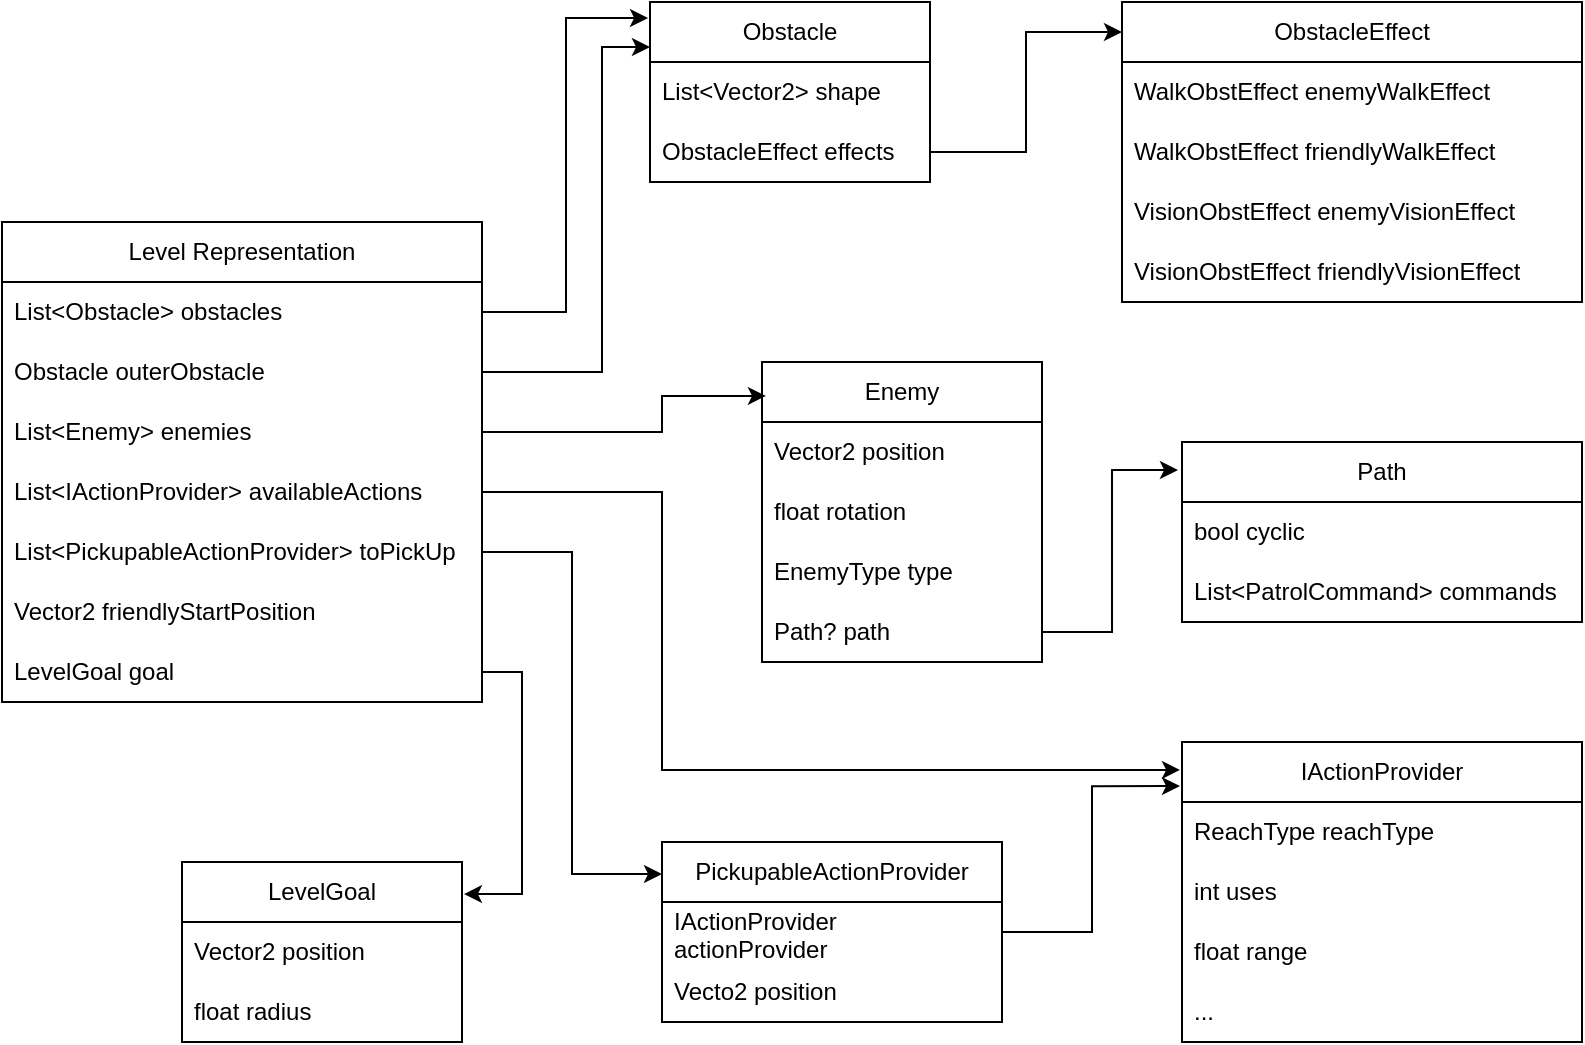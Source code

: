 <mxfile version="24.6.4" type="device">
  <diagram id="C5RBs43oDa-KdzZeNtuy" name="Page-1">
    <mxGraphModel dx="1050" dy="537" grid="1" gridSize="10" guides="1" tooltips="1" connect="1" arrows="1" fold="1" page="1" pageScale="1" pageWidth="827" pageHeight="1169" math="0" shadow="0">
      <root>
        <mxCell id="WIyWlLk6GJQsqaUBKTNV-0" />
        <mxCell id="WIyWlLk6GJQsqaUBKTNV-1" parent="WIyWlLk6GJQsqaUBKTNV-0" />
        <mxCell id="CH2AoGR6poK6SbCuufYO-9" value="Level Representation" style="swimlane;fontStyle=0;childLayout=stackLayout;horizontal=1;startSize=30;horizontalStack=0;resizeParent=1;resizeParentMax=0;resizeLast=0;collapsible=1;marginBottom=0;whiteSpace=wrap;html=1;" vertex="1" parent="WIyWlLk6GJQsqaUBKTNV-1">
          <mxGeometry x="20" y="150" width="240" height="240" as="geometry" />
        </mxCell>
        <mxCell id="CH2AoGR6poK6SbCuufYO-10" value="List&amp;lt;Obstacle&amp;gt; obstacles" style="text;strokeColor=none;fillColor=none;align=left;verticalAlign=middle;spacingLeft=4;spacingRight=4;overflow=hidden;points=[[0,0.5],[1,0.5]];portConstraint=eastwest;rotatable=0;whiteSpace=wrap;html=1;" vertex="1" parent="CH2AoGR6poK6SbCuufYO-9">
          <mxGeometry y="30" width="240" height="30" as="geometry" />
        </mxCell>
        <mxCell id="CH2AoGR6poK6SbCuufYO-11" value="Obstacle outerObstacle" style="text;strokeColor=none;fillColor=none;align=left;verticalAlign=middle;spacingLeft=4;spacingRight=4;overflow=hidden;points=[[0,0.5],[1,0.5]];portConstraint=eastwest;rotatable=0;whiteSpace=wrap;html=1;" vertex="1" parent="CH2AoGR6poK6SbCuufYO-9">
          <mxGeometry y="60" width="240" height="30" as="geometry" />
        </mxCell>
        <mxCell id="CH2AoGR6poK6SbCuufYO-14" value="List&amp;lt;Enemy&amp;gt; enemies" style="text;strokeColor=none;fillColor=none;align=left;verticalAlign=middle;spacingLeft=4;spacingRight=4;overflow=hidden;points=[[0,0.5],[1,0.5]];portConstraint=eastwest;rotatable=0;whiteSpace=wrap;html=1;" vertex="1" parent="CH2AoGR6poK6SbCuufYO-9">
          <mxGeometry y="90" width="240" height="30" as="geometry" />
        </mxCell>
        <mxCell id="CH2AoGR6poK6SbCuufYO-13" value="List&amp;lt;IActionProvider&amp;gt; availableActions" style="text;strokeColor=none;fillColor=none;align=left;verticalAlign=middle;spacingLeft=4;spacingRight=4;overflow=hidden;points=[[0,0.5],[1,0.5]];portConstraint=eastwest;rotatable=0;whiteSpace=wrap;html=1;" vertex="1" parent="CH2AoGR6poK6SbCuufYO-9">
          <mxGeometry y="120" width="240" height="30" as="geometry" />
        </mxCell>
        <mxCell id="CH2AoGR6poK6SbCuufYO-15" value="List&amp;lt;PickupableActionProvider&amp;gt; toPickUp" style="text;strokeColor=none;fillColor=none;align=left;verticalAlign=middle;spacingLeft=4;spacingRight=4;overflow=hidden;points=[[0,0.5],[1,0.5]];portConstraint=eastwest;rotatable=0;whiteSpace=wrap;html=1;" vertex="1" parent="CH2AoGR6poK6SbCuufYO-9">
          <mxGeometry y="150" width="240" height="30" as="geometry" />
        </mxCell>
        <mxCell id="CH2AoGR6poK6SbCuufYO-12" value="Vector2 friendlyStartPosition" style="text;strokeColor=none;fillColor=none;align=left;verticalAlign=middle;spacingLeft=4;spacingRight=4;overflow=hidden;points=[[0,0.5],[1,0.5]];portConstraint=eastwest;rotatable=0;whiteSpace=wrap;html=1;" vertex="1" parent="CH2AoGR6poK6SbCuufYO-9">
          <mxGeometry y="180" width="240" height="30" as="geometry" />
        </mxCell>
        <mxCell id="CH2AoGR6poK6SbCuufYO-16" value="LevelGoal goal" style="text;strokeColor=none;fillColor=none;align=left;verticalAlign=middle;spacingLeft=4;spacingRight=4;overflow=hidden;points=[[0,0.5],[1,0.5]];portConstraint=eastwest;rotatable=0;whiteSpace=wrap;html=1;" vertex="1" parent="CH2AoGR6poK6SbCuufYO-9">
          <mxGeometry y="210" width="240" height="30" as="geometry" />
        </mxCell>
        <mxCell id="CH2AoGR6poK6SbCuufYO-17" value="ObstacleEffect" style="swimlane;fontStyle=0;childLayout=stackLayout;horizontal=1;startSize=30;horizontalStack=0;resizeParent=1;resizeParentMax=0;resizeLast=0;collapsible=1;marginBottom=0;whiteSpace=wrap;html=1;" vertex="1" parent="WIyWlLk6GJQsqaUBKTNV-1">
          <mxGeometry x="580" y="40" width="230" height="150" as="geometry" />
        </mxCell>
        <mxCell id="CH2AoGR6poK6SbCuufYO-19" value="WalkObstEffect enemyWalkEffect" style="text;strokeColor=none;fillColor=none;align=left;verticalAlign=middle;spacingLeft=4;spacingRight=4;overflow=hidden;points=[[0,0.5],[1,0.5]];portConstraint=eastwest;rotatable=0;whiteSpace=wrap;html=1;" vertex="1" parent="CH2AoGR6poK6SbCuufYO-17">
          <mxGeometry y="30" width="230" height="30" as="geometry" />
        </mxCell>
        <mxCell id="CH2AoGR6poK6SbCuufYO-20" value="WalkObstEffect friendlyWalkEffect" style="text;strokeColor=none;fillColor=none;align=left;verticalAlign=middle;spacingLeft=4;spacingRight=4;overflow=hidden;points=[[0,0.5],[1,0.5]];portConstraint=eastwest;rotatable=0;whiteSpace=wrap;html=1;" vertex="1" parent="CH2AoGR6poK6SbCuufYO-17">
          <mxGeometry y="60" width="230" height="30" as="geometry" />
        </mxCell>
        <mxCell id="CH2AoGR6poK6SbCuufYO-21" value="VisionObstEffect enemyVisionEffect" style="text;strokeColor=none;fillColor=none;align=left;verticalAlign=middle;spacingLeft=4;spacingRight=4;overflow=hidden;points=[[0,0.5],[1,0.5]];portConstraint=eastwest;rotatable=0;whiteSpace=wrap;html=1;" vertex="1" parent="CH2AoGR6poK6SbCuufYO-17">
          <mxGeometry y="90" width="230" height="30" as="geometry" />
        </mxCell>
        <mxCell id="CH2AoGR6poK6SbCuufYO-22" value="VisionObstEffect friendlyVisionEffect" style="text;strokeColor=none;fillColor=none;align=left;verticalAlign=middle;spacingLeft=4;spacingRight=4;overflow=hidden;points=[[0,0.5],[1,0.5]];portConstraint=eastwest;rotatable=0;whiteSpace=wrap;html=1;" vertex="1" parent="CH2AoGR6poK6SbCuufYO-17">
          <mxGeometry y="120" width="230" height="30" as="geometry" />
        </mxCell>
        <mxCell id="CH2AoGR6poK6SbCuufYO-23" value="Obstacle" style="swimlane;fontStyle=0;childLayout=stackLayout;horizontal=1;startSize=30;horizontalStack=0;resizeParent=1;resizeParentMax=0;resizeLast=0;collapsible=1;marginBottom=0;whiteSpace=wrap;html=1;" vertex="1" parent="WIyWlLk6GJQsqaUBKTNV-1">
          <mxGeometry x="344" y="40" width="140" height="90" as="geometry" />
        </mxCell>
        <mxCell id="CH2AoGR6poK6SbCuufYO-18" value="List&amp;lt;Vector2&amp;gt; shape" style="text;strokeColor=none;fillColor=none;align=left;verticalAlign=middle;spacingLeft=4;spacingRight=4;overflow=hidden;points=[[0,0.5],[1,0.5]];portConstraint=eastwest;rotatable=0;whiteSpace=wrap;html=1;" vertex="1" parent="CH2AoGR6poK6SbCuufYO-23">
          <mxGeometry y="30" width="140" height="30" as="geometry" />
        </mxCell>
        <mxCell id="CH2AoGR6poK6SbCuufYO-27" value="ObstacleEffect effects" style="text;strokeColor=none;fillColor=none;align=left;verticalAlign=middle;spacingLeft=4;spacingRight=4;overflow=hidden;points=[[0,0.5],[1,0.5]];portConstraint=eastwest;rotatable=0;whiteSpace=wrap;html=1;" vertex="1" parent="CH2AoGR6poK6SbCuufYO-23">
          <mxGeometry y="60" width="140" height="30" as="geometry" />
        </mxCell>
        <mxCell id="CH2AoGR6poK6SbCuufYO-28" style="edgeStyle=orthogonalEdgeStyle;rounded=0;orthogonalLoop=1;jettySize=auto;html=1;entryX=0;entryY=0.1;entryDx=0;entryDy=0;entryPerimeter=0;" edge="1" parent="WIyWlLk6GJQsqaUBKTNV-1" source="CH2AoGR6poK6SbCuufYO-27" target="CH2AoGR6poK6SbCuufYO-17">
          <mxGeometry relative="1" as="geometry" />
        </mxCell>
        <mxCell id="CH2AoGR6poK6SbCuufYO-31" value="Enemy" style="swimlane;fontStyle=0;childLayout=stackLayout;horizontal=1;startSize=30;horizontalStack=0;resizeParent=1;resizeParentMax=0;resizeLast=0;collapsible=1;marginBottom=0;whiteSpace=wrap;html=1;" vertex="1" parent="WIyWlLk6GJQsqaUBKTNV-1">
          <mxGeometry x="400" y="220" width="140" height="150" as="geometry" />
        </mxCell>
        <mxCell id="CH2AoGR6poK6SbCuufYO-32" value="Vector2 position" style="text;strokeColor=none;fillColor=none;align=left;verticalAlign=middle;spacingLeft=4;spacingRight=4;overflow=hidden;points=[[0,0.5],[1,0.5]];portConstraint=eastwest;rotatable=0;whiteSpace=wrap;html=1;" vertex="1" parent="CH2AoGR6poK6SbCuufYO-31">
          <mxGeometry y="30" width="140" height="30" as="geometry" />
        </mxCell>
        <mxCell id="CH2AoGR6poK6SbCuufYO-33" value="float rotation" style="text;strokeColor=none;fillColor=none;align=left;verticalAlign=middle;spacingLeft=4;spacingRight=4;overflow=hidden;points=[[0,0.5],[1,0.5]];portConstraint=eastwest;rotatable=0;whiteSpace=wrap;html=1;" vertex="1" parent="CH2AoGR6poK6SbCuufYO-31">
          <mxGeometry y="60" width="140" height="30" as="geometry" />
        </mxCell>
        <mxCell id="CH2AoGR6poK6SbCuufYO-34" value="EnemyType type" style="text;strokeColor=none;fillColor=none;align=left;verticalAlign=middle;spacingLeft=4;spacingRight=4;overflow=hidden;points=[[0,0.5],[1,0.5]];portConstraint=eastwest;rotatable=0;whiteSpace=wrap;html=1;" vertex="1" parent="CH2AoGR6poK6SbCuufYO-31">
          <mxGeometry y="90" width="140" height="30" as="geometry" />
        </mxCell>
        <mxCell id="CH2AoGR6poK6SbCuufYO-35" value="Path? path" style="text;strokeColor=none;fillColor=none;align=left;verticalAlign=middle;spacingLeft=4;spacingRight=4;overflow=hidden;points=[[0,0.5],[1,0.5]];portConstraint=eastwest;rotatable=0;whiteSpace=wrap;html=1;" vertex="1" parent="CH2AoGR6poK6SbCuufYO-31">
          <mxGeometry y="120" width="140" height="30" as="geometry" />
        </mxCell>
        <mxCell id="CH2AoGR6poK6SbCuufYO-36" style="edgeStyle=orthogonalEdgeStyle;rounded=0;orthogonalLoop=1;jettySize=auto;html=1;exitX=1;exitY=0.5;exitDx=0;exitDy=0;entryX=0.014;entryY=0.113;entryDx=0;entryDy=0;entryPerimeter=0;" edge="1" parent="WIyWlLk6GJQsqaUBKTNV-1" source="CH2AoGR6poK6SbCuufYO-14" target="CH2AoGR6poK6SbCuufYO-31">
          <mxGeometry relative="1" as="geometry">
            <Array as="points">
              <mxPoint x="350" y="255" />
              <mxPoint x="350" y="237" />
            </Array>
          </mxGeometry>
        </mxCell>
        <mxCell id="CH2AoGR6poK6SbCuufYO-37" value="Path" style="swimlane;fontStyle=0;childLayout=stackLayout;horizontal=1;startSize=30;horizontalStack=0;resizeParent=1;resizeParentMax=0;resizeLast=0;collapsible=1;marginBottom=0;whiteSpace=wrap;html=1;" vertex="1" parent="WIyWlLk6GJQsqaUBKTNV-1">
          <mxGeometry x="610" y="260" width="200" height="90" as="geometry" />
        </mxCell>
        <mxCell id="CH2AoGR6poK6SbCuufYO-39" value="bool cyclic" style="text;strokeColor=none;fillColor=none;align=left;verticalAlign=middle;spacingLeft=4;spacingRight=4;overflow=hidden;points=[[0,0.5],[1,0.5]];portConstraint=eastwest;rotatable=0;whiteSpace=wrap;html=1;" vertex="1" parent="CH2AoGR6poK6SbCuufYO-37">
          <mxGeometry y="30" width="200" height="30" as="geometry" />
        </mxCell>
        <mxCell id="CH2AoGR6poK6SbCuufYO-40" value="List&amp;lt;PatrolCommand&amp;gt; commands" style="text;strokeColor=none;fillColor=none;align=left;verticalAlign=middle;spacingLeft=4;spacingRight=4;overflow=hidden;points=[[0,0.5],[1,0.5]];portConstraint=eastwest;rotatable=0;whiteSpace=wrap;html=1;" vertex="1" parent="CH2AoGR6poK6SbCuufYO-37">
          <mxGeometry y="60" width="200" height="30" as="geometry" />
        </mxCell>
        <mxCell id="CH2AoGR6poK6SbCuufYO-42" value="IActionProvider" style="swimlane;fontStyle=0;childLayout=stackLayout;horizontal=1;startSize=30;horizontalStack=0;resizeParent=1;resizeParentMax=0;resizeLast=0;collapsible=1;marginBottom=0;whiteSpace=wrap;html=1;" vertex="1" parent="WIyWlLk6GJQsqaUBKTNV-1">
          <mxGeometry x="610" y="410" width="200" height="150" as="geometry" />
        </mxCell>
        <mxCell id="CH2AoGR6poK6SbCuufYO-43" value="ReachType reachType" style="text;strokeColor=none;fillColor=none;align=left;verticalAlign=middle;spacingLeft=4;spacingRight=4;overflow=hidden;points=[[0,0.5],[1,0.5]];portConstraint=eastwest;rotatable=0;whiteSpace=wrap;html=1;" vertex="1" parent="CH2AoGR6poK6SbCuufYO-42">
          <mxGeometry y="30" width="200" height="30" as="geometry" />
        </mxCell>
        <mxCell id="CH2AoGR6poK6SbCuufYO-44" value="int uses" style="text;strokeColor=none;fillColor=none;align=left;verticalAlign=middle;spacingLeft=4;spacingRight=4;overflow=hidden;points=[[0,0.5],[1,0.5]];portConstraint=eastwest;rotatable=0;whiteSpace=wrap;html=1;" vertex="1" parent="CH2AoGR6poK6SbCuufYO-42">
          <mxGeometry y="60" width="200" height="30" as="geometry" />
        </mxCell>
        <mxCell id="CH2AoGR6poK6SbCuufYO-45" value="float range" style="text;strokeColor=none;fillColor=none;align=left;verticalAlign=middle;spacingLeft=4;spacingRight=4;overflow=hidden;points=[[0,0.5],[1,0.5]];portConstraint=eastwest;rotatable=0;whiteSpace=wrap;html=1;" vertex="1" parent="CH2AoGR6poK6SbCuufYO-42">
          <mxGeometry y="90" width="200" height="30" as="geometry" />
        </mxCell>
        <mxCell id="CH2AoGR6poK6SbCuufYO-46" value="..." style="text;strokeColor=none;fillColor=none;align=left;verticalAlign=middle;spacingLeft=4;spacingRight=4;overflow=hidden;points=[[0,0.5],[1,0.5]];portConstraint=eastwest;rotatable=0;whiteSpace=wrap;html=1;" vertex="1" parent="CH2AoGR6poK6SbCuufYO-42">
          <mxGeometry y="120" width="200" height="30" as="geometry" />
        </mxCell>
        <mxCell id="CH2AoGR6poK6SbCuufYO-47" value="PickupableActionProvider" style="swimlane;fontStyle=0;childLayout=stackLayout;horizontal=1;startSize=30;horizontalStack=0;resizeParent=1;resizeParentMax=0;resizeLast=0;collapsible=1;marginBottom=0;whiteSpace=wrap;html=1;" vertex="1" parent="WIyWlLk6GJQsqaUBKTNV-1">
          <mxGeometry x="350" y="460" width="170" height="90" as="geometry" />
        </mxCell>
        <mxCell id="CH2AoGR6poK6SbCuufYO-48" value="IActionProvider actionProvider" style="text;strokeColor=none;fillColor=none;align=left;verticalAlign=middle;spacingLeft=4;spacingRight=4;overflow=hidden;points=[[0,0.5],[1,0.5]];portConstraint=eastwest;rotatable=0;whiteSpace=wrap;html=1;" vertex="1" parent="CH2AoGR6poK6SbCuufYO-47">
          <mxGeometry y="30" width="170" height="30" as="geometry" />
        </mxCell>
        <mxCell id="CH2AoGR6poK6SbCuufYO-49" value="Vecto2 position" style="text;strokeColor=none;fillColor=none;align=left;verticalAlign=middle;spacingLeft=4;spacingRight=4;overflow=hidden;points=[[0,0.5],[1,0.5]];portConstraint=eastwest;rotatable=0;whiteSpace=wrap;html=1;" vertex="1" parent="CH2AoGR6poK6SbCuufYO-47">
          <mxGeometry y="60" width="170" height="30" as="geometry" />
        </mxCell>
        <mxCell id="CH2AoGR6poK6SbCuufYO-51" style="edgeStyle=orthogonalEdgeStyle;rounded=0;orthogonalLoop=1;jettySize=auto;html=1;exitX=1;exitY=0.5;exitDx=0;exitDy=0;entryX=0;entryY=0.178;entryDx=0;entryDy=0;entryPerimeter=0;" edge="1" parent="WIyWlLk6GJQsqaUBKTNV-1" source="CH2AoGR6poK6SbCuufYO-15" target="CH2AoGR6poK6SbCuufYO-47">
          <mxGeometry relative="1" as="geometry" />
        </mxCell>
        <mxCell id="CH2AoGR6poK6SbCuufYO-52" style="edgeStyle=orthogonalEdgeStyle;rounded=0;orthogonalLoop=1;jettySize=auto;html=1;entryX=-0.005;entryY=0.147;entryDx=0;entryDy=0;entryPerimeter=0;" edge="1" parent="WIyWlLk6GJQsqaUBKTNV-1" source="CH2AoGR6poK6SbCuufYO-47" target="CH2AoGR6poK6SbCuufYO-42">
          <mxGeometry relative="1" as="geometry" />
        </mxCell>
        <mxCell id="CH2AoGR6poK6SbCuufYO-54" value="LevelGoal" style="swimlane;fontStyle=0;childLayout=stackLayout;horizontal=1;startSize=30;horizontalStack=0;resizeParent=1;resizeParentMax=0;resizeLast=0;collapsible=1;marginBottom=0;whiteSpace=wrap;html=1;" vertex="1" parent="WIyWlLk6GJQsqaUBKTNV-1">
          <mxGeometry x="110" y="470" width="140" height="90" as="geometry" />
        </mxCell>
        <mxCell id="CH2AoGR6poK6SbCuufYO-55" value="Vector2 position" style="text;strokeColor=none;fillColor=none;align=left;verticalAlign=middle;spacingLeft=4;spacingRight=4;overflow=hidden;points=[[0,0.5],[1,0.5]];portConstraint=eastwest;rotatable=0;whiteSpace=wrap;html=1;" vertex="1" parent="CH2AoGR6poK6SbCuufYO-54">
          <mxGeometry y="30" width="140" height="30" as="geometry" />
        </mxCell>
        <mxCell id="CH2AoGR6poK6SbCuufYO-56" value="float radius" style="text;strokeColor=none;fillColor=none;align=left;verticalAlign=middle;spacingLeft=4;spacingRight=4;overflow=hidden;points=[[0,0.5],[1,0.5]];portConstraint=eastwest;rotatable=0;whiteSpace=wrap;html=1;" vertex="1" parent="CH2AoGR6poK6SbCuufYO-54">
          <mxGeometry y="60" width="140" height="30" as="geometry" />
        </mxCell>
        <mxCell id="CH2AoGR6poK6SbCuufYO-58" style="edgeStyle=orthogonalEdgeStyle;rounded=0;orthogonalLoop=1;jettySize=auto;html=1;exitX=1;exitY=0.5;exitDx=0;exitDy=0;entryX=1.007;entryY=0.178;entryDx=0;entryDy=0;entryPerimeter=0;" edge="1" parent="WIyWlLk6GJQsqaUBKTNV-1" source="CH2AoGR6poK6SbCuufYO-16" target="CH2AoGR6poK6SbCuufYO-54">
          <mxGeometry relative="1" as="geometry" />
        </mxCell>
        <mxCell id="CH2AoGR6poK6SbCuufYO-60" style="edgeStyle=orthogonalEdgeStyle;rounded=0;orthogonalLoop=1;jettySize=auto;html=1;exitX=1;exitY=0.5;exitDx=0;exitDy=0;entryX=0;entryY=0.25;entryDx=0;entryDy=0;" edge="1" parent="WIyWlLk6GJQsqaUBKTNV-1" source="CH2AoGR6poK6SbCuufYO-11" target="CH2AoGR6poK6SbCuufYO-23">
          <mxGeometry relative="1" as="geometry">
            <Array as="points">
              <mxPoint x="320" y="225" />
              <mxPoint x="320" y="63" />
            </Array>
          </mxGeometry>
        </mxCell>
        <mxCell id="CH2AoGR6poK6SbCuufYO-62" style="edgeStyle=orthogonalEdgeStyle;rounded=0;orthogonalLoop=1;jettySize=auto;html=1;exitX=1;exitY=0.5;exitDx=0;exitDy=0;entryX=-0.005;entryY=0.093;entryDx=0;entryDy=0;entryPerimeter=0;" edge="1" parent="WIyWlLk6GJQsqaUBKTNV-1" source="CH2AoGR6poK6SbCuufYO-13" target="CH2AoGR6poK6SbCuufYO-42">
          <mxGeometry relative="1" as="geometry">
            <Array as="points">
              <mxPoint x="350" y="285" />
              <mxPoint x="350" y="424" />
            </Array>
          </mxGeometry>
        </mxCell>
        <mxCell id="CH2AoGR6poK6SbCuufYO-63" style="edgeStyle=orthogonalEdgeStyle;rounded=0;orthogonalLoop=1;jettySize=auto;html=1;exitX=1;exitY=0.5;exitDx=0;exitDy=0;entryX=-0.01;entryY=0.156;entryDx=0;entryDy=0;entryPerimeter=0;" edge="1" parent="WIyWlLk6GJQsqaUBKTNV-1" source="CH2AoGR6poK6SbCuufYO-35" target="CH2AoGR6poK6SbCuufYO-37">
          <mxGeometry relative="1" as="geometry" />
        </mxCell>
        <mxCell id="CH2AoGR6poK6SbCuufYO-65" style="edgeStyle=orthogonalEdgeStyle;rounded=0;orthogonalLoop=1;jettySize=auto;html=1;exitX=1;exitY=0.5;exitDx=0;exitDy=0;entryX=-0.007;entryY=0.089;entryDx=0;entryDy=0;entryPerimeter=0;" edge="1" parent="WIyWlLk6GJQsqaUBKTNV-1" source="CH2AoGR6poK6SbCuufYO-10" target="CH2AoGR6poK6SbCuufYO-23">
          <mxGeometry relative="1" as="geometry" />
        </mxCell>
      </root>
    </mxGraphModel>
  </diagram>
</mxfile>
